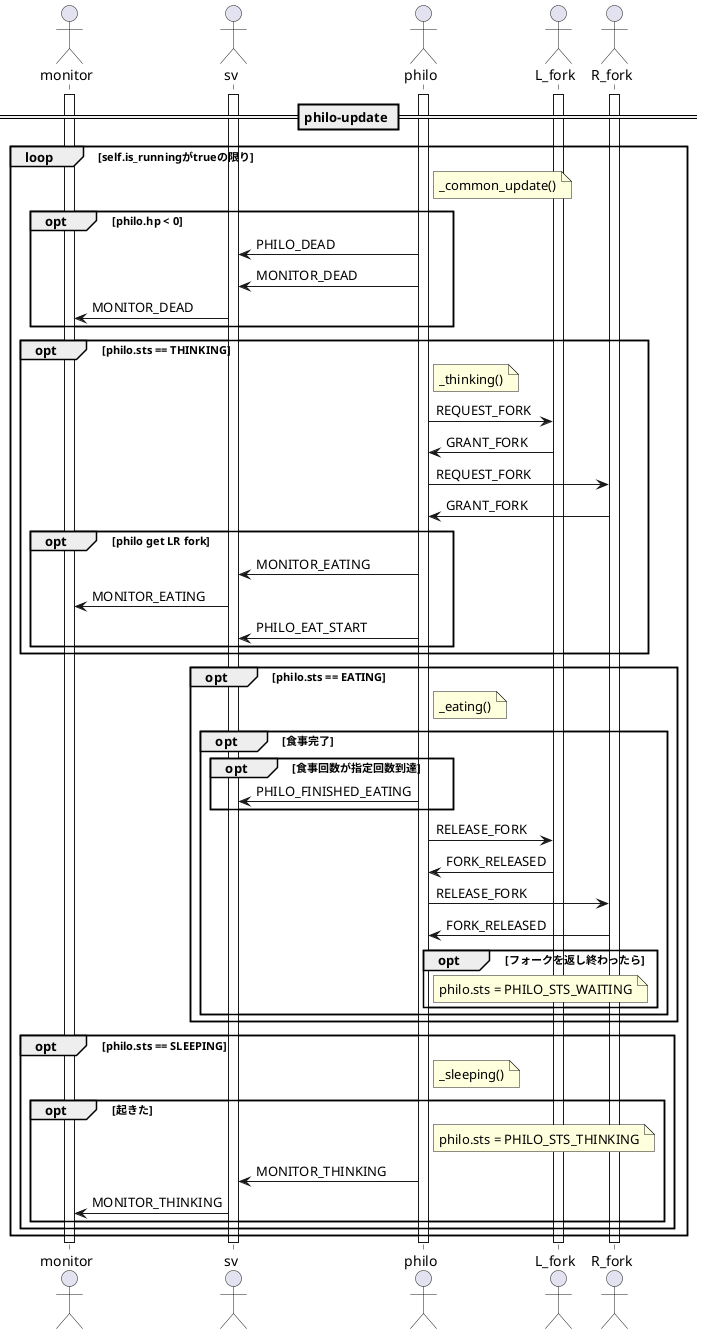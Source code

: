 @startuml request-fork


actor monitor
actor sv
actor philo
actor L_fork
actor R_fork

== philo-update ==
activate monitor
activate sv
activate philo
activate L_fork
activate R_fork

loop self.is_runningがtrueの限り
	note right of philo
		_common_update()
	end note
	opt philo.hp < 0
		philo -> sv: PHILO_DEAD
		philo -> sv: MONITOR_DEAD 
		sv -> monitor: MONITOR_DEAD 
	end
	opt philo.sts == THINKING
		note right of philo
			_thinking()
		end note
		philo->L_fork: REQUEST_FORK
		L_fork->philo: GRANT_FORK
		philo->R_fork: REQUEST_FORK
		R_fork->philo: GRANT_FORK
		opt philo get LR fork
			philo->sv: MONITOR_EATING
			sv->monitor: MONITOR_EATING
			philo->sv: PHILO_EAT_START
		end
	end
	opt philo.sts == EATING 
		note right of philo
			_eating()
		end note
		opt 食事完了
			opt 食事回数が指定回数到達 
				philo->sv: PHILO_FINISHED_EATING
			end
			philo->L_fork: RELEASE_FORK
			L_fork->philo: FORK_RELEASED
			philo->R_fork: RELEASE_FORK
			R_fork->philo: FORK_RELEASED
			opt フォークを返し終わったら
				note right of philo
					philo.sts = PHILO_STS_WAITING
				end note
			end
		end
	end
	opt philo.sts == SLEEPING 
		note right of philo
			_sleeping()
		end note
		opt 起きた
			note right of philo
				philo.sts = PHILO_STS_THINKING
			end note
			philo -> sv: MONITOR_THINKING
			sv -> monitor: MONITOR_THINKING
		end
	end
end

deactivate monitor
deactivate sv
deactivate philo
deactivate L_fork
deactivate R_fork

@enduml